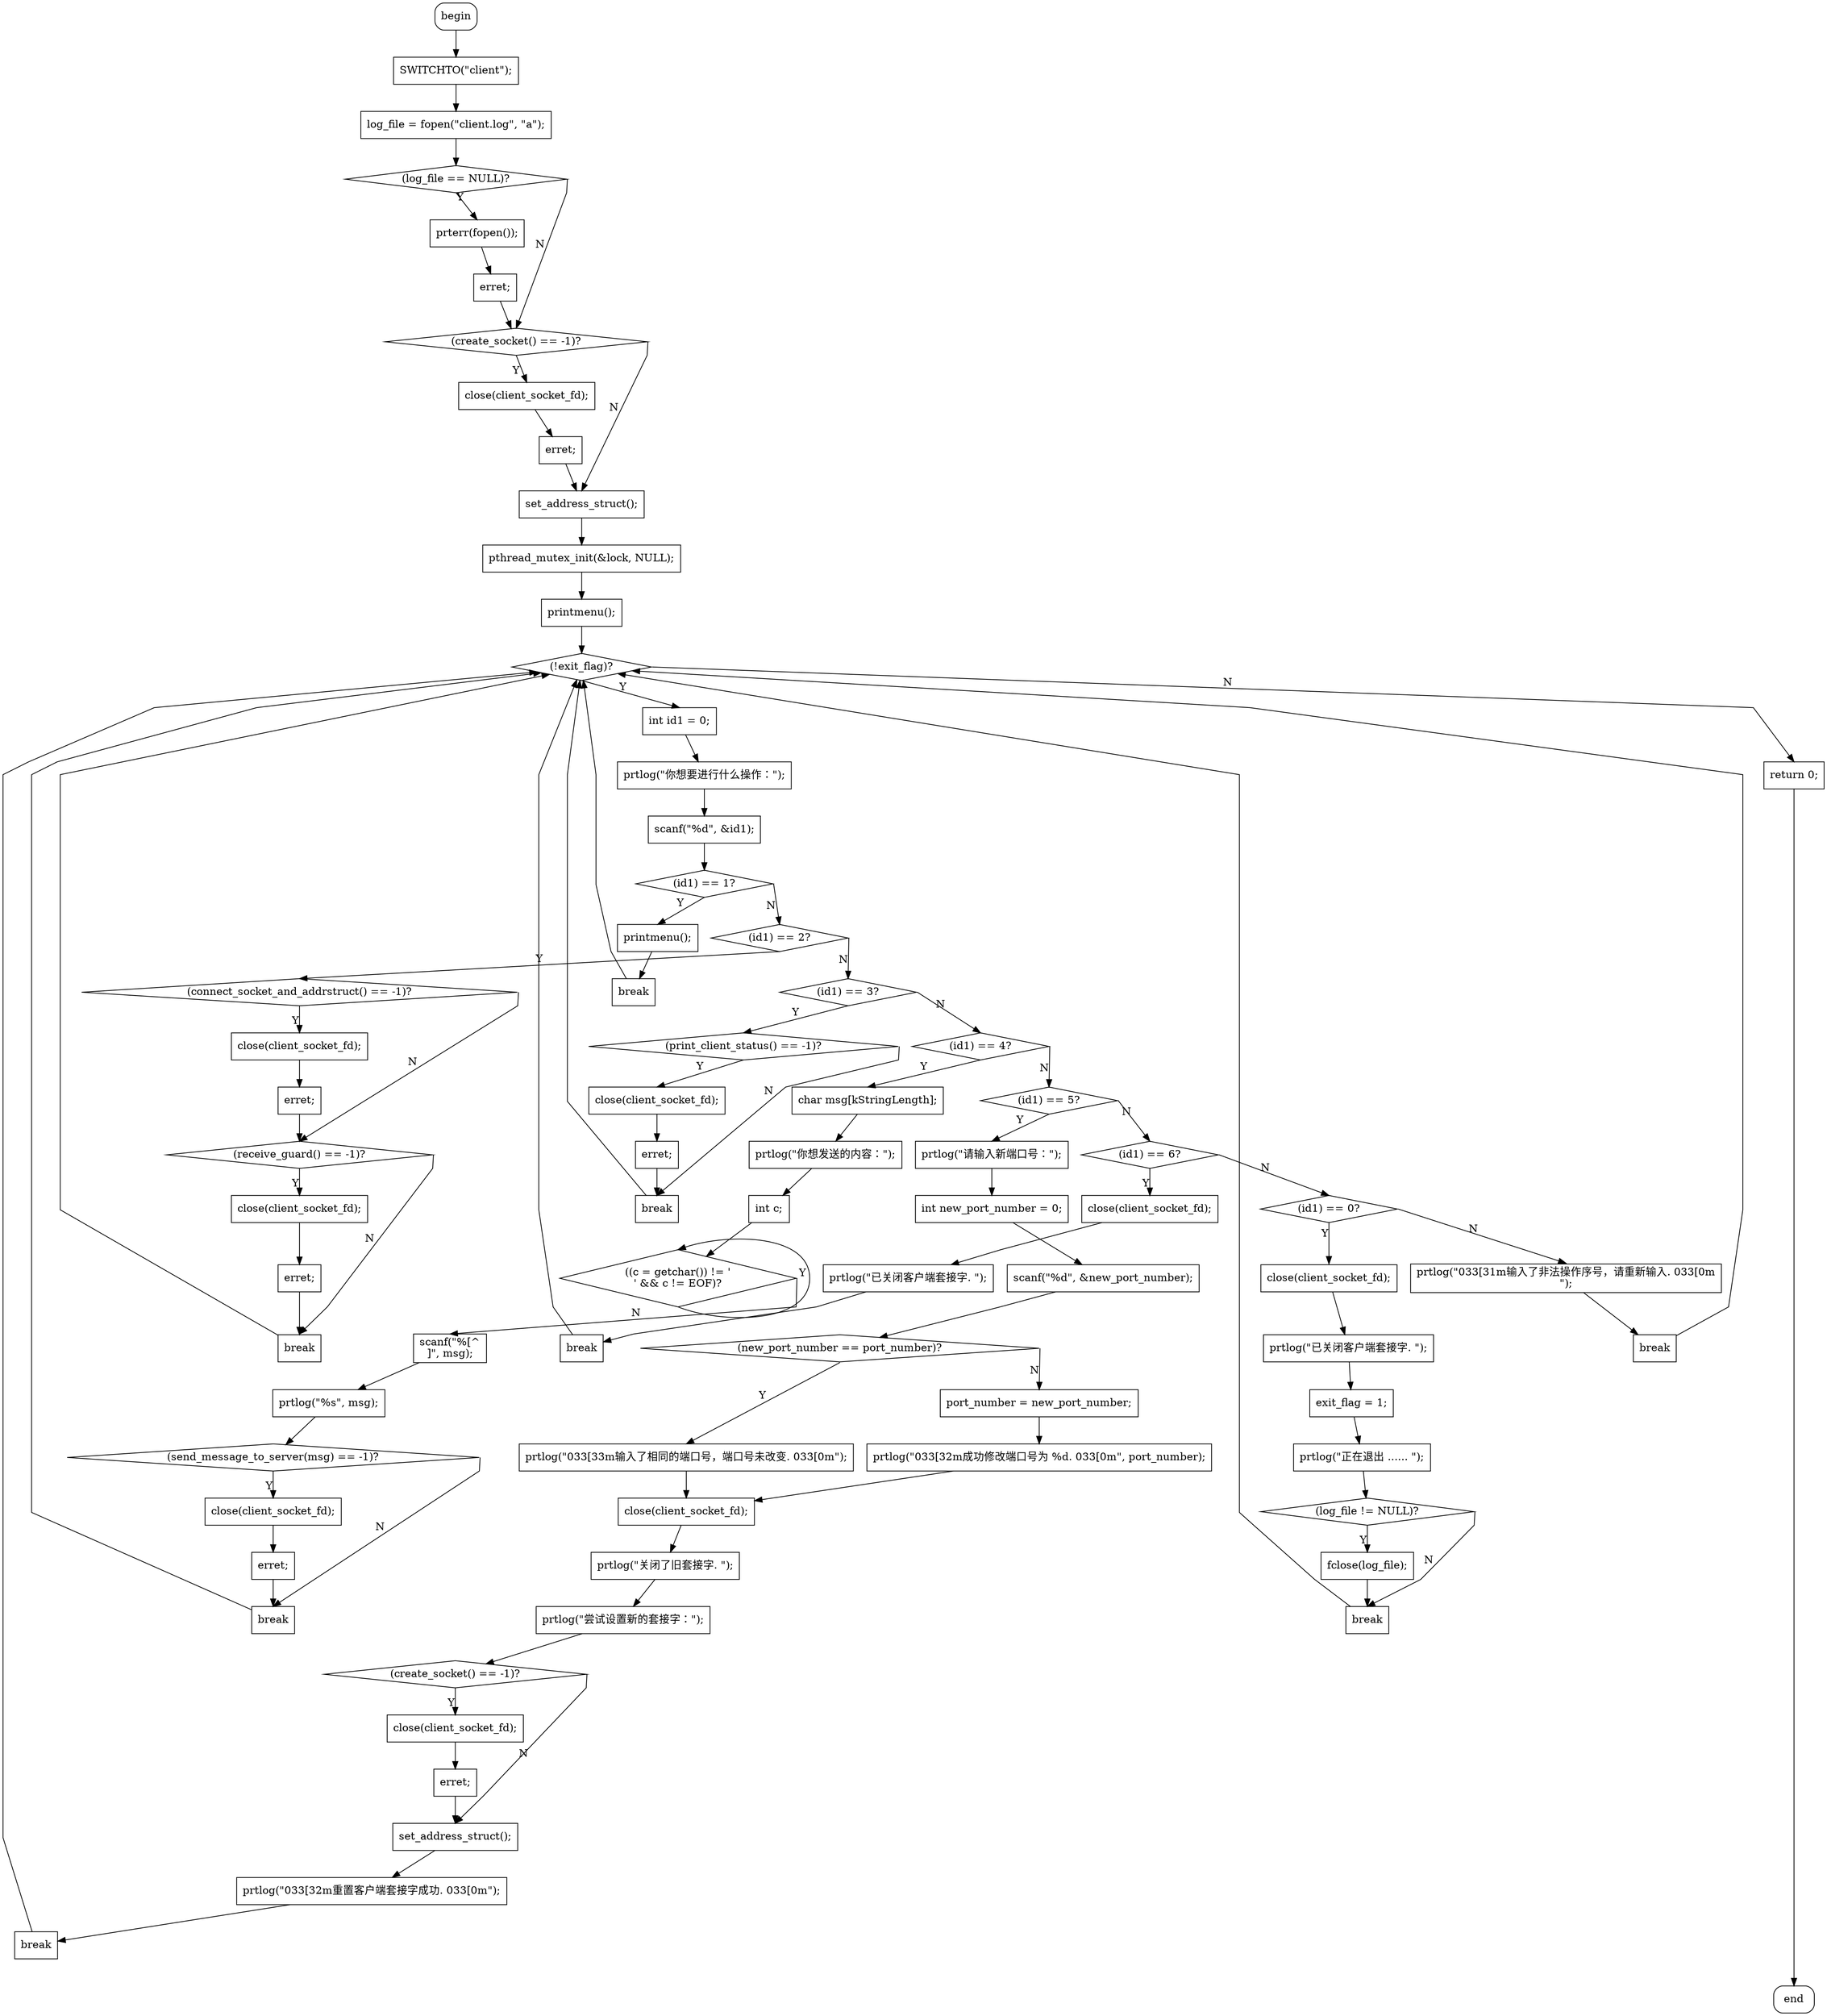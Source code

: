 digraph {
graph [splines=polyline];
D0 [shape=box, style=rounded, label="begin"];
{rank = sink; D1 [shape=box, style=rounded, label="end"];}
D4 [shape=box, label="SWITCHTO(\"client\");"];
D6 [shape=box, label="log_file = fopen(\"client.log\", \"a\");"];
D8 [shape=diamond, label="(log_file == NULL)?"];
D13 [shape=box, label="prterr(fopen());"];
D15 [shape=box, label="erret;"];
D17 [shape=diamond, label="(create_socket() == -1)?"];
D22 [shape=box, label="close(client_socket_fd);"];
D24 [shape=box, label="erret;"];
D26 [shape=box, label="set_address_struct();"];
D28 [shape=box, label="pthread_mutex_init(&lock, NULL);"];
D30 [shape=box, label="printmenu();"];
D32 [shape=diamond, label="(!exit_flag)?"];
D37 [shape=box, label="int id1 = 0;"];
D39 [shape=box, label="prtlog(\"你想要进行什么操作：\");"];
D41 [shape=box, label="scanf(\"%d\", &id1);"];
D51 [shape=diamond, label="(id1) == 1?"];
D52 [shape=diamond, label="(id1) == 2?"];
D53 [shape=diamond, label="(id1) == 3?"];
D54 [shape=diamond, label="(id1) == 4?"];
D55 [shape=diamond, label="(id1) == 5?"];
D56 [shape=diamond, label="(id1) == 6?"];
D57 [shape=diamond, label="(id1) == 0?"];
D62 [shape=box, label="printmenu();"];
D64 [shape=box, label="break"];
D68 [shape=diamond, label="(connect_socket_and_addrstruct() == -1)?"];
D73 [shape=box, label="close(client_socket_fd);"];
D75 [shape=box, label="erret;"];
D77 [shape=diamond, label="(receive_guard() == -1)?"];
D82 [shape=box, label="close(client_socket_fd);"];
D84 [shape=box, label="erret;"];
D86 [shape=box, label="break"];
D90 [shape=diamond, label="(print_client_status() == -1)?"];
D95 [shape=box, label="close(client_socket_fd);"];
D97 [shape=box, label="erret;"];
D99 [shape=box, label="break"];
D103 [shape=box, label="char msg[kStringLength];"];
D105 [shape=box, label="prtlog(\"你想发送的内容：\");"];
D107 [shape=box, label="int c;"];
D109 [shape=diamond, label="((c = getchar()) != '\n' && c != EOF)?"];
D115 [shape=box, label="scanf(\"%[^\n]\", msg);"];
D117 [shape=box, label="prtlog(\"%s\", msg);"];
D119 [shape=diamond, label="(send_message_to_server(msg) == -1)?"];
D124 [shape=box, label="close(client_socket_fd);"];
D126 [shape=box, label="erret;"];
D128 [shape=box, label="break"];
D132 [shape=box, label="prtlog(\"请输入新端口号：\");"];
D134 [shape=box, label="int new_port_number = 0;"];
D136 [shape=box, label="scanf(\"%d\", &new_port_number);"];
D138 [shape=diamond, label="(new_port_number == port_number)?"];
D143 [shape=box, label="prtlog(\"\033[33m输入了相同的端口号，端口号未改变. \033[0m\");"];
D147 [shape=box, label="port_number = new_port_number;"];
D149 [shape=box, label="prtlog(\"\033[32m成功修改端口号为 %d. \033[0m\", port_number);"];
D151 [shape=box, label="close(client_socket_fd);"];
D153 [shape=box, label="prtlog(\"关闭了旧套接字. \");"];
D155 [shape=box, label="prtlog(\"尝试设置新的套接字：\");"];
D157 [shape=diamond, label="(create_socket() == -1)?"];
D162 [shape=box, label="close(client_socket_fd);"];
D164 [shape=box, label="erret;"];
D166 [shape=box, label="set_address_struct();"];
D168 [shape=box, label="prtlog(\"\033[32m重置客户端套接字成功. \033[0m\");"];
D170 [shape=box, label="break"];
D172 [shape=box, label="close(client_socket_fd);"];
D174 [shape=box, label="prtlog(\"已关闭客户端套接字. \");"];
D176 [shape=box, label="break"];
D178 [shape=box, label="close(client_socket_fd);"];
D180 [shape=box, label="prtlog(\"已关闭客户端套接字. \");"];
D182 [shape=box, label="exit_flag = 1;"];
D184 [shape=box, label="prtlog(\"正在退出 ...... \");"];
D186 [shape=diamond, label="(log_file != NULL)?"];
D191 [shape=box, label="fclose(log_file);"];
D193 [shape=box, label="break"];
D195 [shape=box, label="prtlog(\"\033[31m输入了非法操作序号，请重新输入. \033[0m\n\");"];
D197 [shape=box, label="break"];
D199 [shape=box, label="return 0;"];
D4 -> D6;
D6 -> D8;
D8:e -> D17:n [xlabel=N];
D13 -> D15;
D15 -> D17;
D17:e -> D26:n [xlabel=N];
D8:s -> D13:n [xlabel=Y];
D22 -> D24;
D24 -> D26;
D26 -> D28;
D17:s -> D22:n [xlabel=Y];
D28 -> D30;
D30 -> D32;
D32:e -> D199:n [xlabel=N];
D37 -> D39;
D99 -> D32;
D86 -> D32;
D128 -> D32;
D39 -> D41;
D170 -> D32;
D41 -> D51;
D176 -> D32;
D197 -> D32;
D90:e -> D99:n [xlabel=N];
D52:s -> D68:n [xlabel=Y];
D53:s -> D90:n [xlabel=Y];
D56:s -> D172:n [xlabel=Y];
D55:s -> D132:n [xlabel=Y];
D178 -> D180;
D195 -> D197;
D51:s -> D62:n [xlabel=Y];
D56:e -> D57:n [xlabel=N];
D55:e -> D56:n [xlabel=N];
D54:e -> D55:n [xlabel=N];
D53:e -> D54:n [xlabel=N];
D52:e -> D53:n [xlabel=N];
D51:e -> D52:n [xlabel=N];
D193 -> D32;
D68:e -> D77:n [xlabel=N];
D62 -> D64;
D73 -> D75;
D75 -> D77;
D77:e -> D86:n [xlabel=N];
D68:s -> D73:n [xlabel=Y];
D82 -> D84;
D84 -> D86;
D103 -> D105;
D77:s -> D82:n [xlabel=Y];
D95 -> D97;
D97 -> D99;
D90:s -> D95:n [xlabel=Y];
D105 -> D107;
D107 -> D109;
D109:e -> D115:n [xlabel=N];
D109:s -> D109:n [xlabel=Y];
D115 -> D117;
D117 -> D119;
D119:e -> D128:n [xlabel=N];
D124 -> D126;
D126 -> D128;
D132 -> D134;
D119:s -> D124:n [xlabel=Y];
D54:s -> D103:n [xlabel=Y];
D134 -> D136;
D136 -> D138;
D143 -> D151;
D147 -> D149;
D138:s -> D143:n [xlabel=Y];
D138:e -> D147:n [xlabel=N];
D149 -> D151;
D151 -> D153;
D153 -> D155;
D155 -> D157;
D157:e -> D166:n [xlabel=N];
D162 -> D164;
D164 -> D166;
D166 -> D168;
D157:s -> D162:n [xlabel=Y];
D168 -> D170;
D172 -> D174;
D174 -> D176;
D57:s -> D178:n [xlabel=Y];
D180 -> D182;
D182 -> D184;
D184 -> D186;
D186:e -> D193:n [xlabel=N];
D191 -> D193;
D57:e -> D195:n [xlabel=N];
D186:s -> D191:n [xlabel=Y];
D32:s -> D37:n [xlabel=Y];
D64 -> D32;
D199 -> D1;
D0 -> D4;
}
